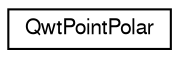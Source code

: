 digraph G
{
  edge [fontname="FreeSans",fontsize="10",labelfontname="FreeSans",labelfontsize="10"];
  node [fontname="FreeSans",fontsize="10",shape=record];
  rankdir="LR";
  Node1 [label="QwtPointPolar",height=0.2,width=0.4,color="black", fillcolor="white", style="filled",URL="$class_qwt_point_polar.html",tooltip="A point in polar coordinates."];
}
